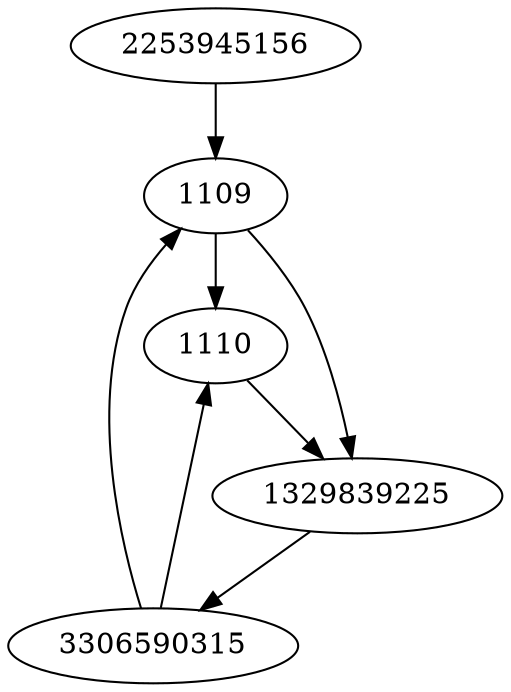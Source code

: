 strict digraph  {
2253945156;
3306590315;
1109;
1110;
1329839225;
2253945156 -> 1109;
3306590315 -> 1109;
3306590315 -> 1110;
1109 -> 1110;
1109 -> 1329839225;
1110 -> 1329839225;
1329839225 -> 3306590315;
}
